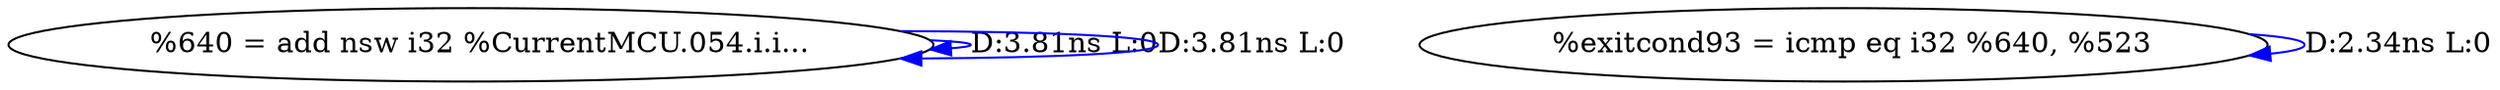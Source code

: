 digraph {
Node0x41815a0[label="  %640 = add nsw i32 %CurrentMCU.054.i.i..."];
Node0x41815a0 -> Node0x41815a0[label="D:3.81ns L:0",color=blue];
Node0x41815a0 -> Node0x41815a0[label="D:3.81ns L:0",color=blue];
Node0x41816e0[label="  %exitcond93 = icmp eq i32 %640, %523"];
Node0x41816e0 -> Node0x41816e0[label="D:2.34ns L:0",color=blue];
}
